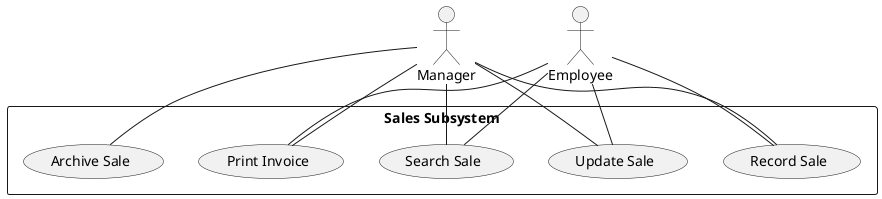 ' filepath: c:\RunCodes\Prog_ASP_NET\Projects\GroceryMate-Separated\Backend\GroceryMateApi\docs\analysis\use_cases\sales_use_cases.puml
@startuml Sales Use Cases

actor Manager
actor Employee

rectangle "Sales Subsystem" {
  Manager -- (Record Sale)
  Employee -- (Record Sale)
  Manager -- (Update Sale)
  Employee -- (Update Sale)
  Manager -- (Search Sale)
  Employee -- (Search Sale)
  Manager -- (Print Invoice)
  Employee -- (Print Invoice)
  Manager -- (Archive Sale)
}

@enduml